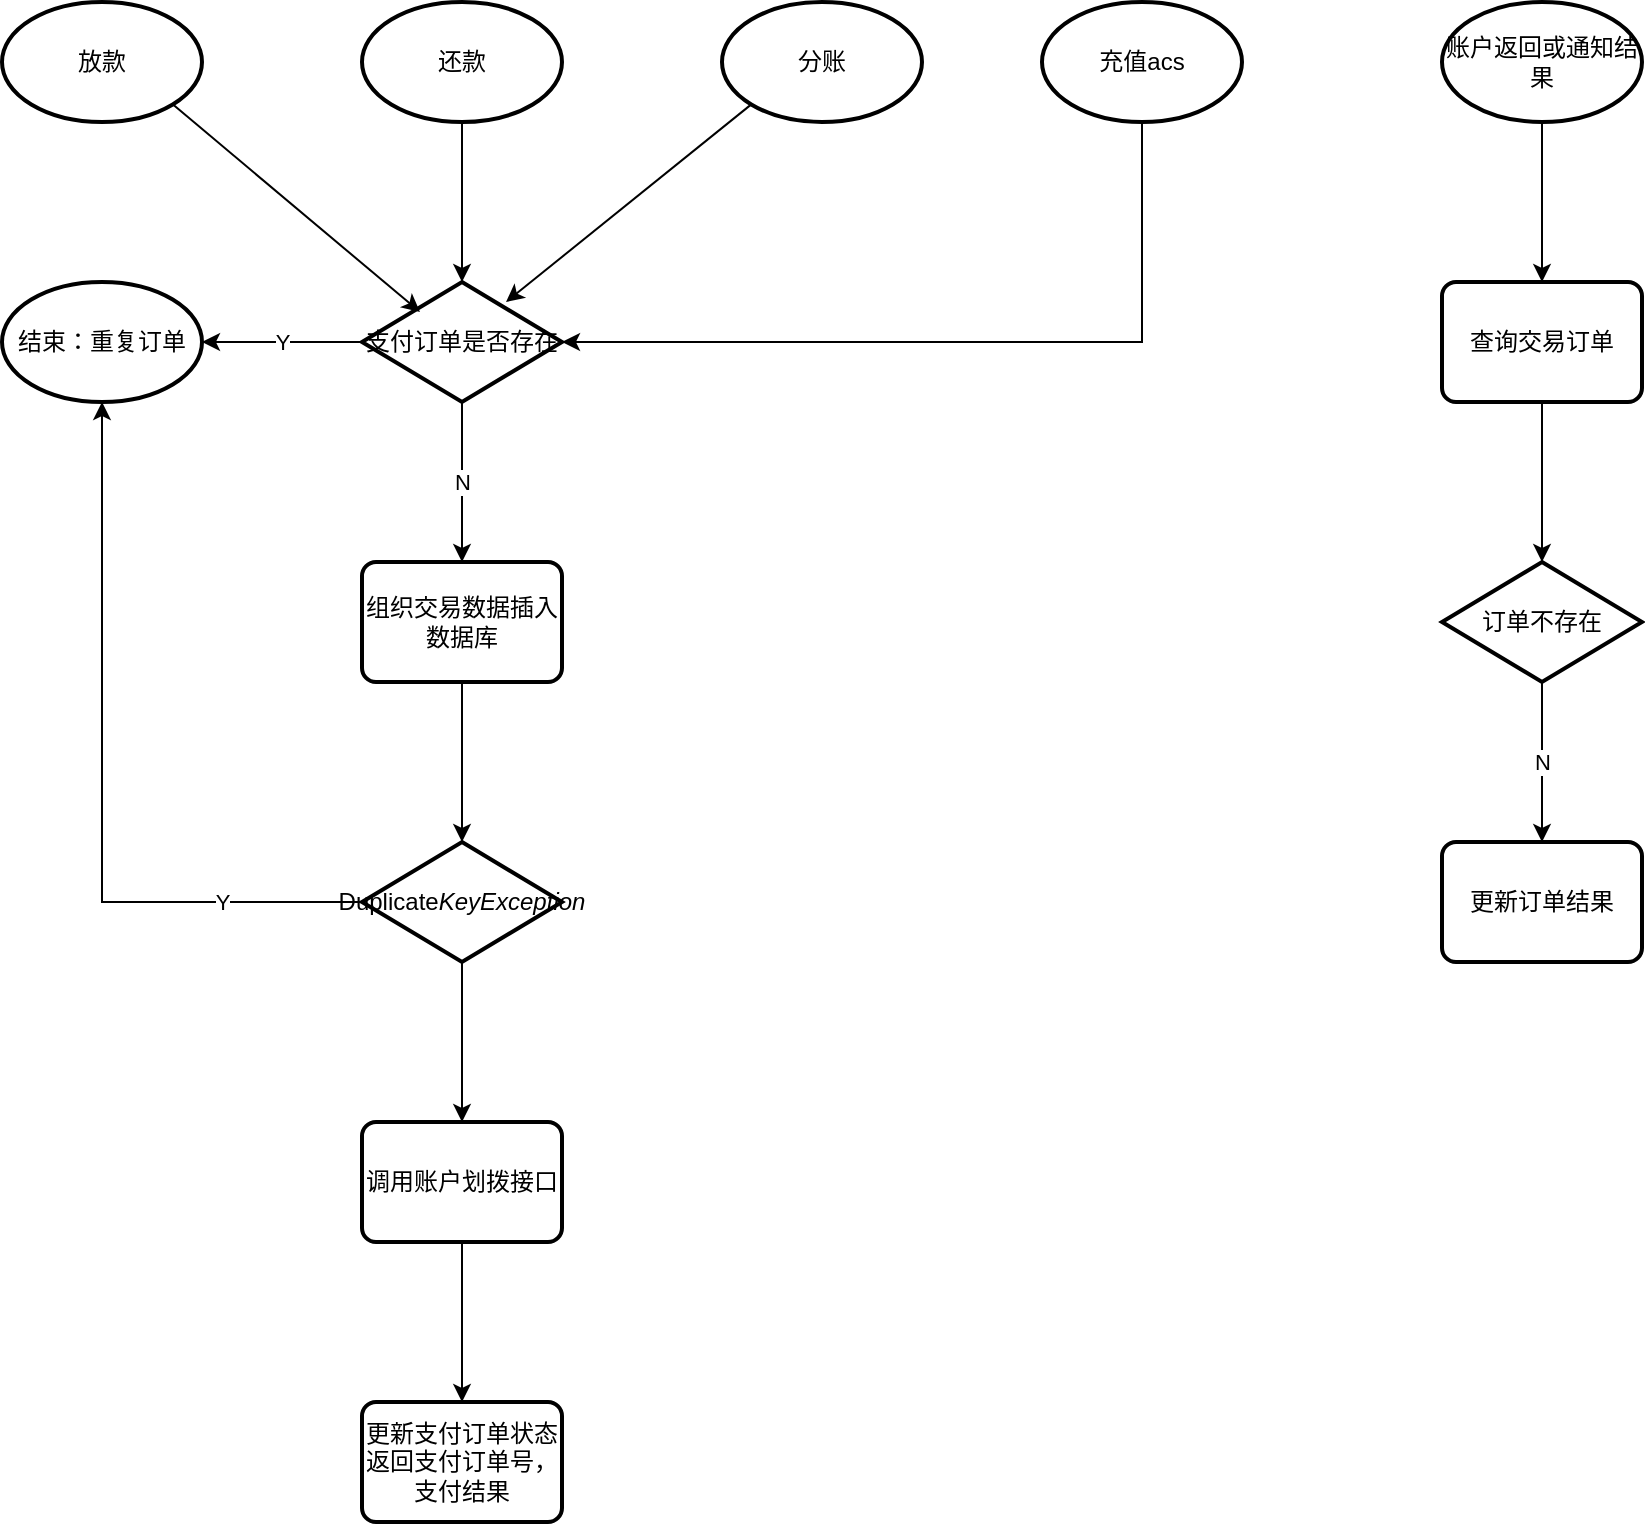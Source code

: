 <mxfile version="10.6.3" type="github"><diagram id="NWJcT1QCW1dGEFIDILSk" name="第 1 页"><mxGraphModel dx="1398" dy="833" grid="1" gridSize="10" guides="1" tooltips="1" connect="1" arrows="1" fold="1" page="1" pageScale="1" pageWidth="1100" pageHeight="850" math="0" shadow="0"><root><mxCell id="0"/><mxCell id="1" parent="0"/><mxCell id="Udy7956C5ADxA2FnRkIs-16" value="" style="edgeStyle=none;rounded=0;orthogonalLoop=1;jettySize=auto;html=1;" edge="1" parent="1" source="Udy7956C5ADxA2FnRkIs-1" target="Udy7956C5ADxA2FnRkIs-15"><mxGeometry relative="1" as="geometry"/></mxCell><mxCell id="Udy7956C5ADxA2FnRkIs-1" value="还款" style="strokeWidth=2;html=1;shape=mxgraph.flowchart.start_1;whiteSpace=wrap;" vertex="1" parent="1"><mxGeometry x="220" y="40" width="100" height="60" as="geometry"/></mxCell><mxCell id="Udy7956C5ADxA2FnRkIs-25" value="N" style="edgeStyle=none;rounded=0;orthogonalLoop=1;jettySize=auto;html=1;" edge="1" parent="1" source="Udy7956C5ADxA2FnRkIs-15" target="Udy7956C5ADxA2FnRkIs-24"><mxGeometry relative="1" as="geometry"/></mxCell><mxCell id="Udy7956C5ADxA2FnRkIs-27" value="Y" style="edgeStyle=none;rounded=0;orthogonalLoop=1;jettySize=auto;html=1;" edge="1" parent="1" source="Udy7956C5ADxA2FnRkIs-15" target="Udy7956C5ADxA2FnRkIs-26"><mxGeometry relative="1" as="geometry"/></mxCell><mxCell id="Udy7956C5ADxA2FnRkIs-15" value="支付订单是否存在" style="strokeWidth=2;html=1;shape=mxgraph.flowchart.decision;whiteSpace=wrap;fontFamily=Helvetica;fontSize=12;fontColor=#000000;align=center;strokeColor=#000000;fillColor=#ffffff;" vertex="1" parent="1"><mxGeometry x="220" y="180" width="100" height="60" as="geometry"/></mxCell><mxCell id="Udy7956C5ADxA2FnRkIs-26" value="结束：重复订单" style="strokeWidth=2;html=1;shape=mxgraph.flowchart.start_2;whiteSpace=wrap;fontFamily=Helvetica;fontSize=12;fontColor=#000000;align=center;strokeColor=#000000;fillColor=#ffffff;" vertex="1" parent="1"><mxGeometry x="40" y="180" width="100" height="60" as="geometry"/></mxCell><mxCell id="Udy7956C5ADxA2FnRkIs-30" value="" style="edgeStyle=orthogonalEdgeStyle;rounded=0;orthogonalLoop=1;jettySize=auto;html=1;" edge="1" parent="1" source="Udy7956C5ADxA2FnRkIs-24" target="Udy7956C5ADxA2FnRkIs-29"><mxGeometry relative="1" as="geometry"/></mxCell><mxCell id="Udy7956C5ADxA2FnRkIs-24" value="组织交易数据插入数据库" style="rounded=1;whiteSpace=wrap;html=1;absoluteArcSize=1;arcSize=14;strokeWidth=2;fontFamily=Helvetica;fontSize=12;fontColor=#000000;align=center;strokeColor=#000000;fillColor=#ffffff;" vertex="1" parent="1"><mxGeometry x="220" y="320" width="100" height="60" as="geometry"/></mxCell><mxCell id="Udy7956C5ADxA2FnRkIs-31" value="Y" style="edgeStyle=orthogonalEdgeStyle;rounded=0;orthogonalLoop=1;jettySize=auto;html=1;" edge="1" parent="1" source="Udy7956C5ADxA2FnRkIs-29" target="Udy7956C5ADxA2FnRkIs-26"><mxGeometry x="-0.632" relative="1" as="geometry"><mxPoint as="offset"/></mxGeometry></mxCell><mxCell id="Udy7956C5ADxA2FnRkIs-33" value="" style="edgeStyle=orthogonalEdgeStyle;rounded=0;orthogonalLoop=1;jettySize=auto;html=1;" edge="1" parent="1" source="Udy7956C5ADxA2FnRkIs-29" target="Udy7956C5ADxA2FnRkIs-32"><mxGeometry relative="1" as="geometry"/></mxCell><mxCell id="Udy7956C5ADxA2FnRkIs-29" value="Duplicate&lt;em&gt;KeyException&lt;/em&gt;" style="strokeWidth=2;html=1;shape=mxgraph.flowchart.decision;whiteSpace=wrap;fontFamily=Helvetica;fontSize=12;fontColor=#000000;align=center;strokeColor=#000000;fillColor=#ffffff;" vertex="1" parent="1"><mxGeometry x="220" y="460" width="100" height="60" as="geometry"/></mxCell><mxCell id="Udy7956C5ADxA2FnRkIs-39" value="" style="edgeStyle=orthogonalEdgeStyle;rounded=0;orthogonalLoop=1;jettySize=auto;html=1;" edge="1" parent="1" source="Udy7956C5ADxA2FnRkIs-32" target="Udy7956C5ADxA2FnRkIs-38"><mxGeometry relative="1" as="geometry"/></mxCell><mxCell id="Udy7956C5ADxA2FnRkIs-32" value="调用账户划拨接口" style="rounded=1;whiteSpace=wrap;html=1;absoluteArcSize=1;arcSize=14;strokeWidth=2;fontFamily=Helvetica;fontSize=12;fontColor=#000000;align=center;strokeColor=#000000;fillColor=#ffffff;" vertex="1" parent="1"><mxGeometry x="220" y="600" width="100" height="60" as="geometry"/></mxCell><mxCell id="Udy7956C5ADxA2FnRkIs-38" value="&lt;div&gt;更新支付订单状态&lt;/div&gt;&lt;div&gt;返回支付订单号，支付结果&lt;br&gt;&lt;/div&gt;" style="rounded=1;whiteSpace=wrap;html=1;absoluteArcSize=1;arcSize=14;strokeWidth=2;fontFamily=Helvetica;fontSize=12;fontColor=#000000;align=center;strokeColor=#000000;fillColor=#ffffff;" vertex="1" parent="1"><mxGeometry x="220" y="740" width="100" height="60" as="geometry"/></mxCell><mxCell id="Udy7956C5ADxA2FnRkIs-12" style="edgeStyle=none;rounded=0;orthogonalLoop=1;jettySize=auto;html=1;exitX=0.855;exitY=0.855;exitDx=0;exitDy=0;exitPerimeter=0;entryX=0.29;entryY=0.25;entryDx=0;entryDy=0;entryPerimeter=0;" edge="1" parent="1" source="Udy7956C5ADxA2FnRkIs-4" target="Udy7956C5ADxA2FnRkIs-15"><mxGeometry relative="1" as="geometry"><mxPoint x="241" y="165" as="targetPoint"/></mxGeometry></mxCell><mxCell id="Udy7956C5ADxA2FnRkIs-4" value="放款" style="strokeWidth=2;html=1;shape=mxgraph.flowchart.start_1;whiteSpace=wrap;" vertex="1" parent="1"><mxGeometry x="40" y="40" width="100" height="60" as="geometry"/></mxCell><mxCell id="Udy7956C5ADxA2FnRkIs-11" style="edgeStyle=none;rounded=0;orthogonalLoop=1;jettySize=auto;html=1;exitX=0.145;exitY=0.855;exitDx=0;exitDy=0;exitPerimeter=0;entryX=0.72;entryY=0.167;entryDx=0;entryDy=0;entryPerimeter=0;" edge="1" parent="1" source="Udy7956C5ADxA2FnRkIs-2" target="Udy7956C5ADxA2FnRkIs-15"><mxGeometry relative="1" as="geometry"><mxPoint x="292" y="165" as="targetPoint"/></mxGeometry></mxCell><mxCell id="Udy7956C5ADxA2FnRkIs-2" value="分账" style="strokeWidth=2;html=1;shape=mxgraph.flowchart.start_1;whiteSpace=wrap;" vertex="1" parent="1"><mxGeometry x="400" y="40" width="100" height="60" as="geometry"/></mxCell><mxCell id="Udy7956C5ADxA2FnRkIs-51" value="" style="edgeStyle=orthogonalEdgeStyle;rounded=0;orthogonalLoop=1;jettySize=auto;html=1;" edge="1" parent="1" source="Udy7956C5ADxA2FnRkIs-50" target="Udy7956C5ADxA2FnRkIs-15"><mxGeometry relative="1" as="geometry"><Array as="points"><mxPoint x="610" y="210"/></Array></mxGeometry></mxCell><mxCell id="Udy7956C5ADxA2FnRkIs-50" value="充值acs" style="strokeWidth=2;html=1;shape=mxgraph.flowchart.start_1;whiteSpace=wrap;" vertex="1" parent="1"><mxGeometry x="560" y="40" width="100" height="60" as="geometry"/></mxCell><mxCell id="Udy7956C5ADxA2FnRkIs-55" value="" style="edgeStyle=orthogonalEdgeStyle;rounded=0;orthogonalLoop=1;jettySize=auto;html=1;" edge="1" parent="1" source="Udy7956C5ADxA2FnRkIs-53" target="Udy7956C5ADxA2FnRkIs-40"><mxGeometry relative="1" as="geometry"/></mxCell><mxCell id="Udy7956C5ADxA2FnRkIs-53" value="账户返回或通知结果" style="strokeWidth=2;html=1;shape=mxgraph.flowchart.start_1;whiteSpace=wrap;" vertex="1" parent="1"><mxGeometry x="760" y="40" width="100" height="60" as="geometry"/></mxCell><mxCell id="Udy7956C5ADxA2FnRkIs-43" value="" style="edgeStyle=orthogonalEdgeStyle;rounded=0;orthogonalLoop=1;jettySize=auto;html=1;" edge="1" parent="1" source="Udy7956C5ADxA2FnRkIs-40" target="Udy7956C5ADxA2FnRkIs-42"><mxGeometry relative="1" as="geometry"/></mxCell><mxCell id="Udy7956C5ADxA2FnRkIs-40" value="查询交易订单" style="rounded=1;whiteSpace=wrap;html=1;absoluteArcSize=1;arcSize=14;strokeWidth=2;fontFamily=Helvetica;fontSize=12;fontColor=#000000;align=center;strokeColor=#000000;fillColor=#ffffff;" vertex="1" parent="1"><mxGeometry x="760" y="180" width="100" height="60" as="geometry"/></mxCell><mxCell id="Udy7956C5ADxA2FnRkIs-45" value="N" style="edgeStyle=orthogonalEdgeStyle;rounded=0;orthogonalLoop=1;jettySize=auto;html=1;" edge="1" parent="1" source="Udy7956C5ADxA2FnRkIs-42" target="Udy7956C5ADxA2FnRkIs-44"><mxGeometry relative="1" as="geometry"/></mxCell><mxCell id="Udy7956C5ADxA2FnRkIs-42" value="订单不存在" style="strokeWidth=2;html=1;shape=mxgraph.flowchart.decision;whiteSpace=wrap;fontFamily=Helvetica;fontSize=12;fontColor=#000000;align=center;strokeColor=#000000;fillColor=#ffffff;" vertex="1" parent="1"><mxGeometry x="760" y="320" width="100" height="60" as="geometry"/></mxCell><mxCell id="Udy7956C5ADxA2FnRkIs-44" value="更新订单结果" style="rounded=1;whiteSpace=wrap;html=1;absoluteArcSize=1;arcSize=14;strokeWidth=2;fontFamily=Helvetica;fontSize=12;fontColor=#000000;align=center;strokeColor=#000000;fillColor=#ffffff;" vertex="1" parent="1"><mxGeometry x="760" y="460" width="100" height="60" as="geometry"/></mxCell></root></mxGraphModel></diagram></mxfile>